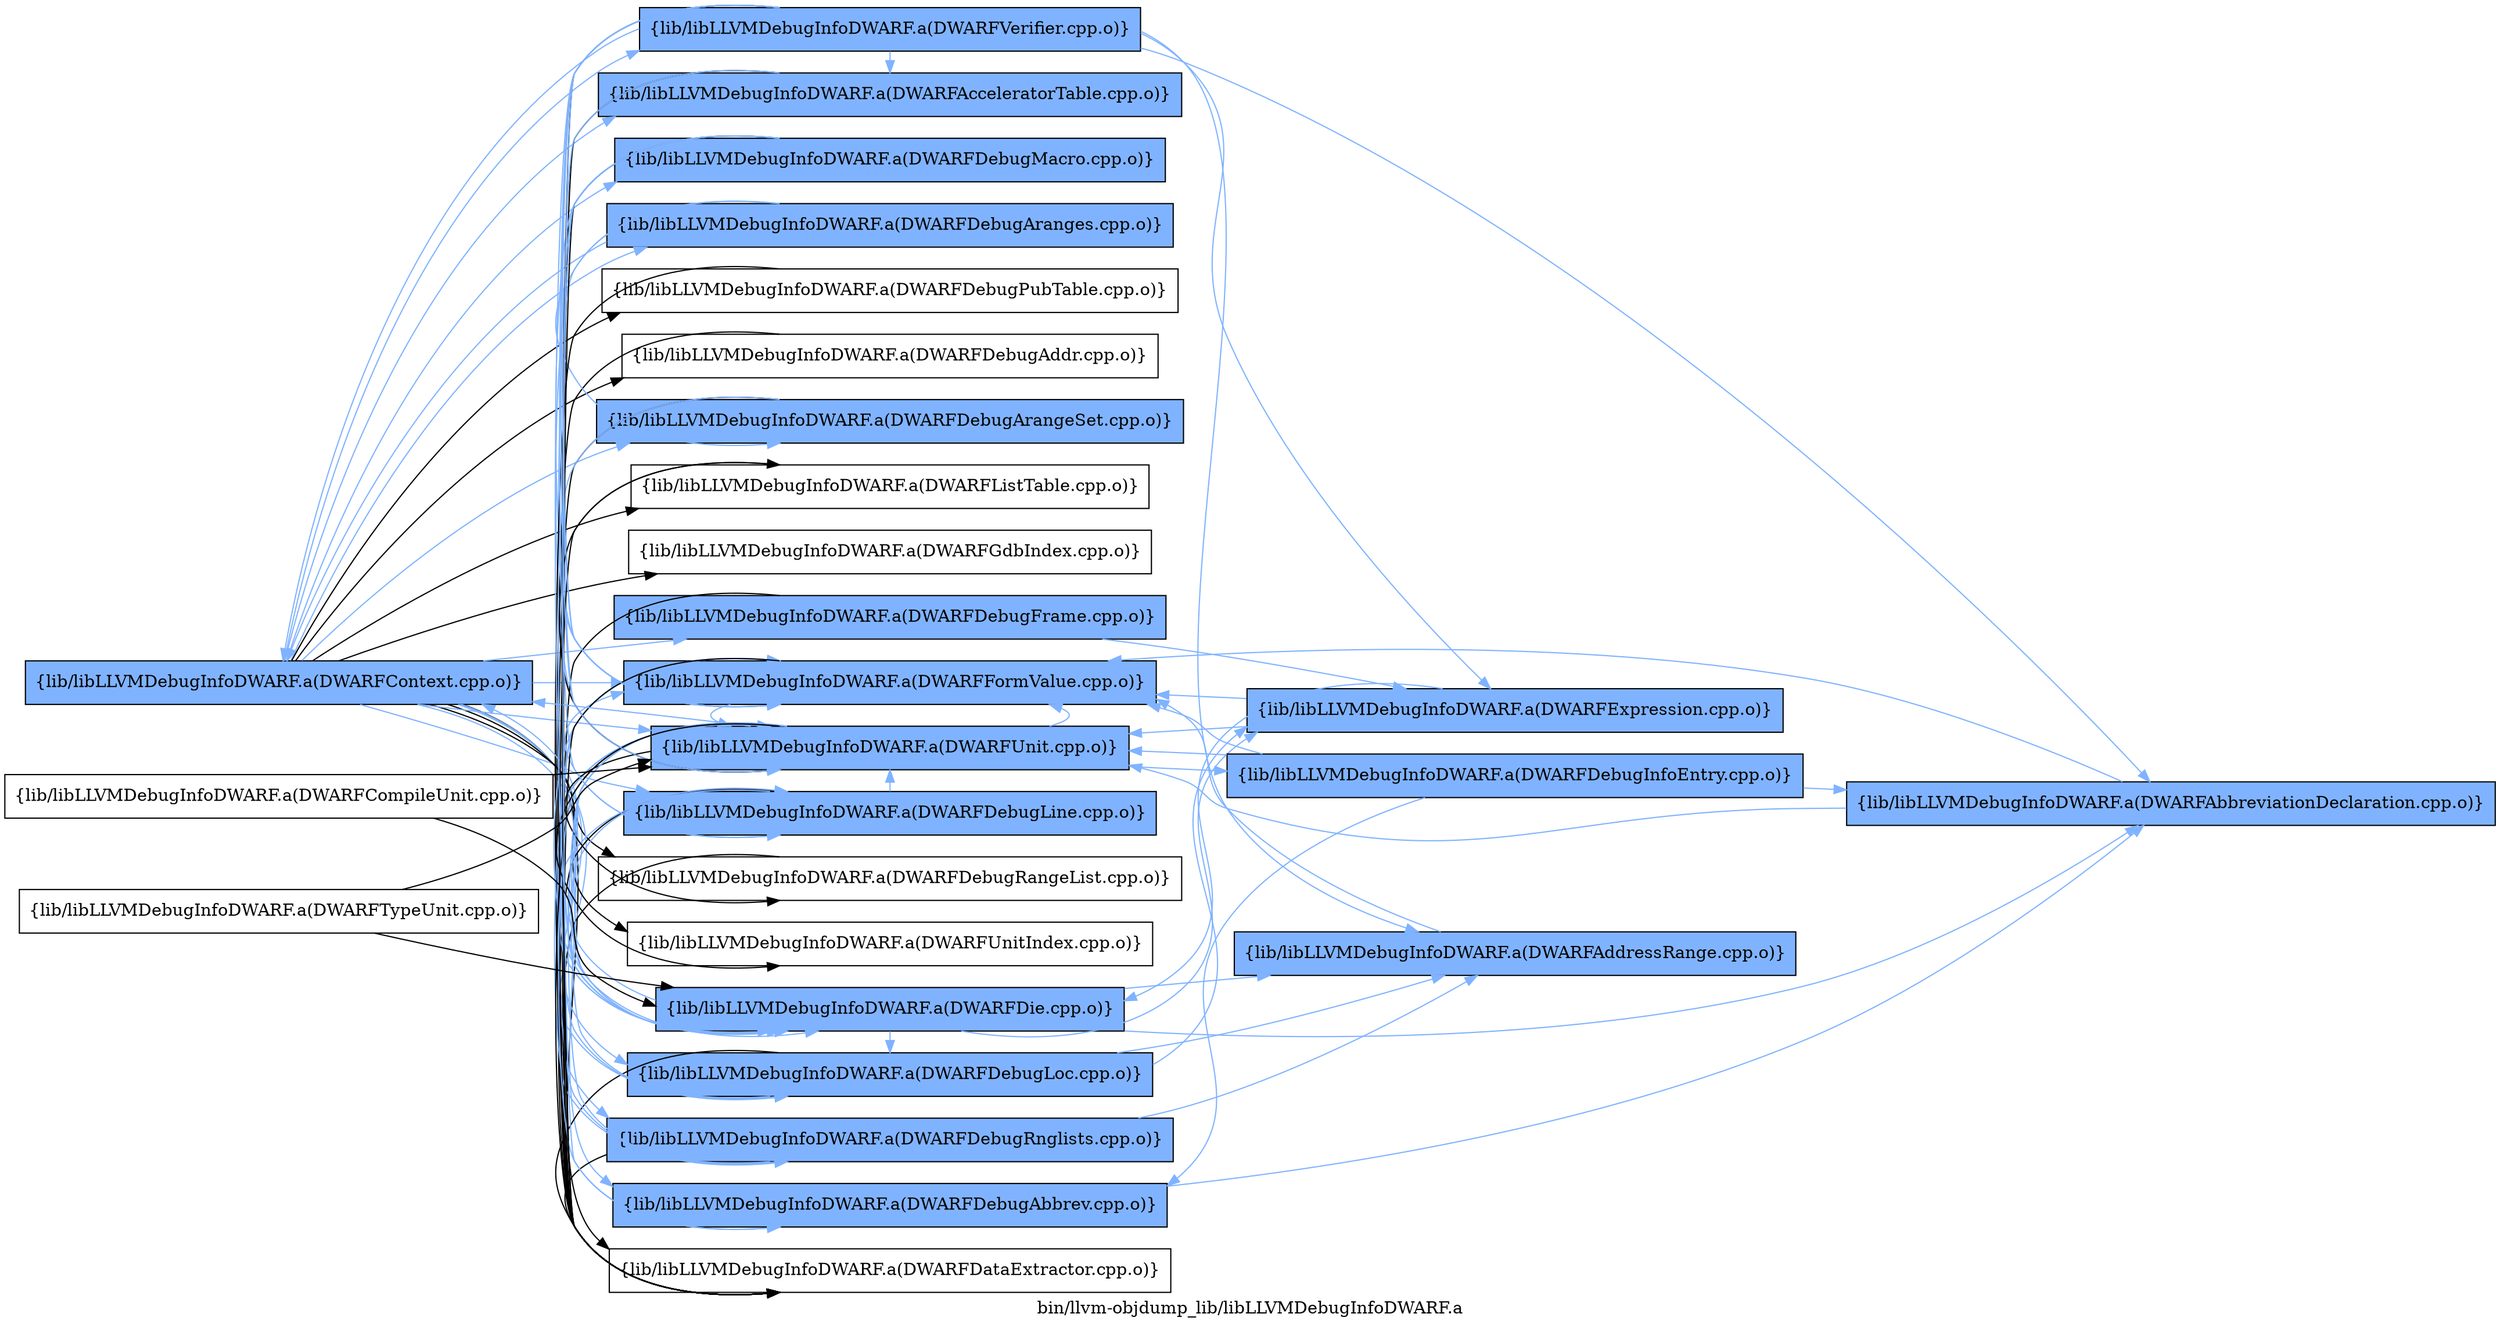 digraph "bin/llvm-objdump_lib/libLLVMDebugInfoDWARF.a" {
	label="bin/llvm-objdump_lib/libLLVMDebugInfoDWARF.a";
	rankdir=LR;
	{ rank=same; Node0x564b0ada7908;  }
	{ rank=same; Node0x564b0ad95cf8; Node0x564b0ad96428; Node0x564b0ad96bf8; Node0x564b0ad97968; Node0x564b0ad98228; Node0x564b0ad989a8; Node0x564b0ad98e08; Node0x564b0ad99498; Node0x564b0ad99da8; Node0x564b0ad9a758; Node0x564b0ada5d88; Node0x564b0ada6a08; Node0x564b0ada4488; Node0x564b0ada5108; Node0x564b0ada8038; Node0x564b0ada8c18; Node0x564b0ada8ee8; Node0x564b0ada74a8; Node0x564b0ada7728; Node0x564b0ad9c878;  }
	{ rank=same; Node0x564b0ada7908;  }
	{ rank=same; Node0x564b0ad95cf8; Node0x564b0ad96428; Node0x564b0ad96bf8; Node0x564b0ad97968; Node0x564b0ad98228; Node0x564b0ad989a8; Node0x564b0ad98e08; Node0x564b0ad99498; Node0x564b0ad99da8; Node0x564b0ad9a758; Node0x564b0ada5d88; Node0x564b0ada6a08; Node0x564b0ada4488; Node0x564b0ada5108; Node0x564b0ada8038; Node0x564b0ada8c18; Node0x564b0ada8ee8; Node0x564b0ada74a8; Node0x564b0ada7728; Node0x564b0ad9c878;  }

	Node0x564b0ada7908 [shape=record,shape=box,group=1,style=filled,fillcolor="0.600000 0.5 1",label="{lib/libLLVMDebugInfoDWARF.a(DWARFContext.cpp.o)}"];
	Node0x564b0ada7908 -> Node0x564b0ad95cf8[color="0.600000 0.5 1"];
	Node0x564b0ada7908 -> Node0x564b0ad96428;
	Node0x564b0ada7908 -> Node0x564b0ad96bf8[color="0.600000 0.5 1"];
	Node0x564b0ada7908 -> Node0x564b0ad97968;
	Node0x564b0ada7908 -> Node0x564b0ad98228[color="0.600000 0.5 1"];
	Node0x564b0ada7908 -> Node0x564b0ad989a8[color="0.600000 0.5 1"];
	Node0x564b0ada7908 -> Node0x564b0ad98e08[color="0.600000 0.5 1"];
	Node0x564b0ada7908 -> Node0x564b0ad99498[color="0.600000 0.5 1"];
	Node0x564b0ada7908 -> Node0x564b0ad99da8[color="0.600000 0.5 1"];
	Node0x564b0ada7908 -> Node0x564b0ad9a758[color="0.600000 0.5 1"];
	Node0x564b0ada7908 -> Node0x564b0ada5d88;
	Node0x564b0ada7908 -> Node0x564b0ada6a08;
	Node0x564b0ada7908 -> Node0x564b0ada4488[color="0.600000 0.5 1"];
	Node0x564b0ada7908 -> Node0x564b0ada5108[color="0.600000 0.5 1"];
	Node0x564b0ada7908 -> Node0x564b0ada8038[color="0.600000 0.5 1"];
	Node0x564b0ada7908 -> Node0x564b0ada8c18;
	Node0x564b0ada7908 -> Node0x564b0ada8ee8;
	Node0x564b0ada7908 -> Node0x564b0ada74a8;
	Node0x564b0ada7908 -> Node0x564b0ada7728[color="0.600000 0.5 1"];
	Node0x564b0ada7908 -> Node0x564b0ad9c878[color="0.600000 0.5 1"];
	Node0x564b0ada7728 [shape=record,shape=box,group=1,style=filled,fillcolor="0.600000 0.5 1",label="{lib/libLLVMDebugInfoDWARF.a(DWARFUnit.cpp.o)}"];
	Node0x564b0ada7728 -> Node0x564b0ada7908[color="0.600000 0.5 1"];
	Node0x564b0ada7728 -> Node0x564b0ad96428;
	Node0x564b0ada7728 -> Node0x564b0ad96bf8[color="0.600000 0.5 1"];
	Node0x564b0ada7728 -> Node0x564b0ad99da8[color="0.600000 0.5 1"];
	Node0x564b0ada7728 -> Node0x564b0ada6a08;
	Node0x564b0ada7728 -> Node0x564b0ada4488[color="0.600000 0.5 1"];
	Node0x564b0ada7728 -> Node0x564b0ada5108[color="0.600000 0.5 1"];
	Node0x564b0ada7728 -> Node0x564b0ada8038[color="0.600000 0.5 1"];
	Node0x564b0ada7728 -> Node0x564b0ada8ee8;
	Node0x564b0ada7728 -> Node0x564b0ada74a8;
	Node0x564b0ada7728 -> Node0x564b0ad96ce8[color="0.600000 0.5 1"];
	Node0x564b0ada6c88 [shape=record,shape=box,group=1,style=filled,fillcolor="0.600000 0.5 1",label="{lib/libLLVMDebugInfoDWARF.a(DWARFAddressRange.cpp.o)}"];
	Node0x564b0ada6c88 -> Node0x564b0ada8038[color="0.600000 0.5 1"];
	Node0x564b0ada5108 [shape=record,shape=box,group=1,style=filled,fillcolor="0.600000 0.5 1",label="{lib/libLLVMDebugInfoDWARF.a(DWARFDie.cpp.o)}"];
	Node0x564b0ada5108 -> Node0x564b0ada6c88[color="0.600000 0.5 1"];
	Node0x564b0ada5108 -> Node0x564b0ada7908[color="0.600000 0.5 1"];
	Node0x564b0ada5108 -> Node0x564b0ad97198[color="0.600000 0.5 1"];
	Node0x564b0ada5108 -> Node0x564b0ad99498[color="0.600000 0.5 1"];
	Node0x564b0ada5108 -> Node0x564b0ad99da8[color="0.600000 0.5 1"];
	Node0x564b0ada5108 -> Node0x564b0ada5658[color="0.600000 0.5 1"];
	Node0x564b0ada5108 -> Node0x564b0ada8038[color="0.600000 0.5 1"];
	Node0x564b0ada5108 -> Node0x564b0ada7728[color="0.600000 0.5 1"];
	Node0x564b0ada5658 [shape=record,shape=box,group=1,style=filled,fillcolor="0.600000 0.5 1",label="{lib/libLLVMDebugInfoDWARF.a(DWARFExpression.cpp.o)}"];
	Node0x564b0ada5658 -> Node0x564b0ada5108[color="0.600000 0.5 1"];
	Node0x564b0ada5658 -> Node0x564b0ada8038[color="0.600000 0.5 1"];
	Node0x564b0ada5658 -> Node0x564b0ada7728[color="0.600000 0.5 1"];
	Node0x564b0ada8038 [shape=record,shape=box,group=1,style=filled,fillcolor="0.600000 0.5 1",label="{lib/libLLVMDebugInfoDWARF.a(DWARFFormValue.cpp.o)}"];
	Node0x564b0ada8038 -> Node0x564b0ad96428;
	Node0x564b0ada8038 -> Node0x564b0ada7728[color="0.600000 0.5 1"];
	Node0x564b0ad95cf8 [shape=record,shape=box,group=1,style=filled,fillcolor="0.600000 0.5 1",label="{lib/libLLVMDebugInfoDWARF.a(DWARFAcceleratorTable.cpp.o)}"];
	Node0x564b0ad95cf8 -> Node0x564b0ad96428;
	Node0x564b0ad95cf8 -> Node0x564b0ada8038[color="0.600000 0.5 1"];
	Node0x564b0ad96428 [shape=record,shape=box,group=0,label="{lib/libLLVMDebugInfoDWARF.a(DWARFDataExtractor.cpp.o)}"];
	Node0x564b0ad96bf8 [shape=record,shape=box,group=1,style=filled,fillcolor="0.600000 0.5 1",label="{lib/libLLVMDebugInfoDWARF.a(DWARFDebugAbbrev.cpp.o)}"];
	Node0x564b0ad96bf8 -> Node0x564b0ad97198[color="0.600000 0.5 1"];
	Node0x564b0ad97968 [shape=record,shape=box,group=0,label="{lib/libLLVMDebugInfoDWARF.a(DWARFDebugAddr.cpp.o)}"];
	Node0x564b0ad97968 -> Node0x564b0ad96428;
	Node0x564b0ad98228 [shape=record,shape=box,group=1,style=filled,fillcolor="0.600000 0.5 1",label="{lib/libLLVMDebugInfoDWARF.a(DWARFDebugArangeSet.cpp.o)}"];
	Node0x564b0ad98228 -> Node0x564b0ad96428;
	Node0x564b0ad98228 -> Node0x564b0ada8038[color="0.600000 0.5 1"];
	Node0x564b0ad989a8 [shape=record,shape=box,group=1,style=filled,fillcolor="0.600000 0.5 1",label="{lib/libLLVMDebugInfoDWARF.a(DWARFDebugAranges.cpp.o)}"];
	Node0x564b0ad989a8 -> Node0x564b0ada7908[color="0.600000 0.5 1"];
	Node0x564b0ad989a8 -> Node0x564b0ad98228[color="0.600000 0.5 1"];
	Node0x564b0ad989a8 -> Node0x564b0ada7728[color="0.600000 0.5 1"];
	Node0x564b0ad98e08 [shape=record,shape=box,group=1,style=filled,fillcolor="0.600000 0.5 1",label="{lib/libLLVMDebugInfoDWARF.a(DWARFDebugFrame.cpp.o)}"];
	Node0x564b0ad98e08 -> Node0x564b0ad96428;
	Node0x564b0ad98e08 -> Node0x564b0ada5658[color="0.600000 0.5 1"];
	Node0x564b0ad99498 [shape=record,shape=box,group=1,style=filled,fillcolor="0.600000 0.5 1",label="{lib/libLLVMDebugInfoDWARF.a(DWARFDebugLine.cpp.o)}"];
	Node0x564b0ad99498 -> Node0x564b0ad96428;
	Node0x564b0ad99498 -> Node0x564b0ada5108[color="0.600000 0.5 1"];
	Node0x564b0ad99498 -> Node0x564b0ada8038[color="0.600000 0.5 1"];
	Node0x564b0ad99498 -> Node0x564b0ada7728[color="0.600000 0.5 1"];
	Node0x564b0ad99da8 [shape=record,shape=box,group=1,style=filled,fillcolor="0.600000 0.5 1",label="{lib/libLLVMDebugInfoDWARF.a(DWARFDebugLoc.cpp.o)}"];
	Node0x564b0ad99da8 -> Node0x564b0ada6c88[color="0.600000 0.5 1"];
	Node0x564b0ad99da8 -> Node0x564b0ad96428;
	Node0x564b0ad99da8 -> Node0x564b0ada5658[color="0.600000 0.5 1"];
	Node0x564b0ad99da8 -> Node0x564b0ada8038[color="0.600000 0.5 1"];
	Node0x564b0ad99da8 -> Node0x564b0ada7728[color="0.600000 0.5 1"];
	Node0x564b0ad9a758 [shape=record,shape=box,group=1,style=filled,fillcolor="0.600000 0.5 1",label="{lib/libLLVMDebugInfoDWARF.a(DWARFDebugMacro.cpp.o)}"];
	Node0x564b0ad9a758 -> Node0x564b0ad96428;
	Node0x564b0ad9a758 -> Node0x564b0ada5108[color="0.600000 0.5 1"];
	Node0x564b0ad9a758 -> Node0x564b0ada8038[color="0.600000 0.5 1"];
	Node0x564b0ad9a758 -> Node0x564b0ada7728[color="0.600000 0.5 1"];
	Node0x564b0ada5d88 [shape=record,shape=box,group=0,label="{lib/libLLVMDebugInfoDWARF.a(DWARFDebugPubTable.cpp.o)}"];
	Node0x564b0ada5d88 -> Node0x564b0ad96428;
	Node0x564b0ada6a08 [shape=record,shape=box,group=0,label="{lib/libLLVMDebugInfoDWARF.a(DWARFDebugRangeList.cpp.o)}"];
	Node0x564b0ada6a08 -> Node0x564b0ad96428;
	Node0x564b0ada4488 [shape=record,shape=box,group=1,style=filled,fillcolor="0.600000 0.5 1",label="{lib/libLLVMDebugInfoDWARF.a(DWARFDebugRnglists.cpp.o)}"];
	Node0x564b0ada4488 -> Node0x564b0ada6c88[color="0.600000 0.5 1"];
	Node0x564b0ada4488 -> Node0x564b0ad96428;
	Node0x564b0ada4488 -> Node0x564b0ada8038[color="0.600000 0.5 1"];
	Node0x564b0ada4488 -> Node0x564b0ada7728[color="0.600000 0.5 1"];
	Node0x564b0ada8c18 [shape=record,shape=box,group=0,label="{lib/libLLVMDebugInfoDWARF.a(DWARFGdbIndex.cpp.o)}"];
	Node0x564b0ada8ee8 [shape=record,shape=box,group=0,label="{lib/libLLVMDebugInfoDWARF.a(DWARFListTable.cpp.o)}"];
	Node0x564b0ada8ee8 -> Node0x564b0ad96428;
	Node0x564b0ada74a8 [shape=record,shape=box,group=0,label="{lib/libLLVMDebugInfoDWARF.a(DWARFUnitIndex.cpp.o)}"];
	Node0x564b0ad9c878 [shape=record,shape=box,group=1,style=filled,fillcolor="0.600000 0.5 1",label="{lib/libLLVMDebugInfoDWARF.a(DWARFVerifier.cpp.o)}"];
	Node0x564b0ad9c878 -> Node0x564b0ada6c88[color="0.600000 0.5 1"];
	Node0x564b0ad9c878 -> Node0x564b0ada7908[color="0.600000 0.5 1"];
	Node0x564b0ad9c878 -> Node0x564b0ad95cf8[color="0.600000 0.5 1"];
	Node0x564b0ad9c878 -> Node0x564b0ad96428;
	Node0x564b0ad9c878 -> Node0x564b0ad96bf8[color="0.600000 0.5 1"];
	Node0x564b0ad9c878 -> Node0x564b0ad97198[color="0.600000 0.5 1"];
	Node0x564b0ad9c878 -> Node0x564b0ad99498[color="0.600000 0.5 1"];
	Node0x564b0ad9c878 -> Node0x564b0ada5108[color="0.600000 0.5 1"];
	Node0x564b0ad9c878 -> Node0x564b0ada5658[color="0.600000 0.5 1"];
	Node0x564b0ad9c878 -> Node0x564b0ada8038[color="0.600000 0.5 1"];
	Node0x564b0ad9c878 -> Node0x564b0ada7728[color="0.600000 0.5 1"];
	Node0x564b0ad97198 [shape=record,shape=box,group=1,style=filled,fillcolor="0.600000 0.5 1",label="{lib/libLLVMDebugInfoDWARF.a(DWARFAbbreviationDeclaration.cpp.o)}"];
	Node0x564b0ad97198 -> Node0x564b0ada8038[color="0.600000 0.5 1"];
	Node0x564b0ad97198 -> Node0x564b0ada7728[color="0.600000 0.5 1"];
	Node0x564b0ad96ce8 [shape=record,shape=box,group=1,style=filled,fillcolor="0.600000 0.5 1",label="{lib/libLLVMDebugInfoDWARF.a(DWARFDebugInfoEntry.cpp.o)}"];
	Node0x564b0ad96ce8 -> Node0x564b0ad96bf8[color="0.600000 0.5 1"];
	Node0x564b0ad96ce8 -> Node0x564b0ad97198[color="0.600000 0.5 1"];
	Node0x564b0ad96ce8 -> Node0x564b0ada8038[color="0.600000 0.5 1"];
	Node0x564b0ad96ce8 -> Node0x564b0ada7728[color="0.600000 0.5 1"];
	Node0x564b0ad9d778 [shape=record,shape=box,group=0,label="{lib/libLLVMDebugInfoDWARF.a(DWARFTypeUnit.cpp.o)}"];
	Node0x564b0ad9d778 -> Node0x564b0ada5108;
	Node0x564b0ad9d778 -> Node0x564b0ada7728;
	Node0x564b0ad9bf68 [shape=record,shape=box,group=0,label="{lib/libLLVMDebugInfoDWARF.a(DWARFCompileUnit.cpp.o)}"];
	Node0x564b0ad9bf68 -> Node0x564b0ada5108;
	Node0x564b0ad9bf68 -> Node0x564b0ada7728;
}
